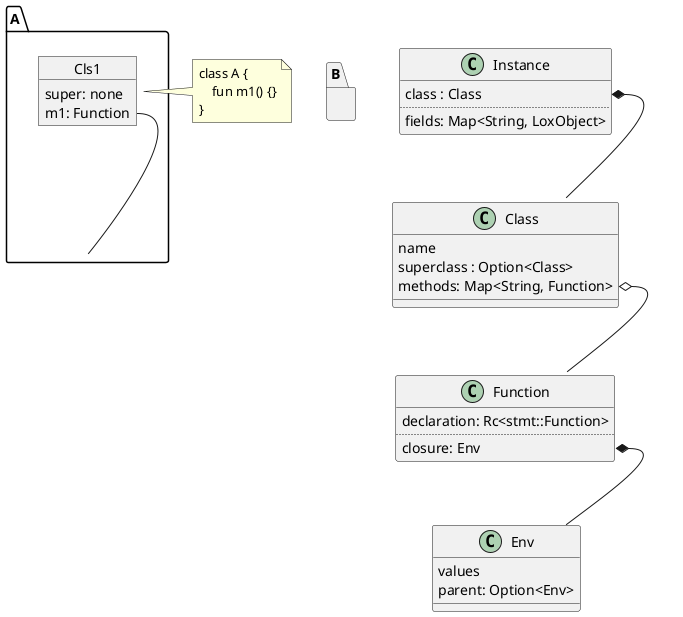 @startuml

class Env {
    values
    parent: Option<Env>
}

class Function {
    declaration: Rc<stmt::Function>
    ..
    closure: Env
}

'Env::value o-- Function
Function::closure *-- Env

class Class {
    name
    superclass : Option<Class>
    methods: Map<String, Function>
}

'Env::value o-- Class
Class::methods o-- Function
' Class::superclass *-- Class

class Instance {
    class : Class
    ..
    fields: Map<String, LoxObject>
}

'Env::value o-- Instance
Instance::class *-- Class

package A {
    object Cls1 {
        super: none
        m1: Function
    }
}

package B {}
Cls1::m1 -- A


note right: class A {\n    fun m1() {}\n}

@enduml